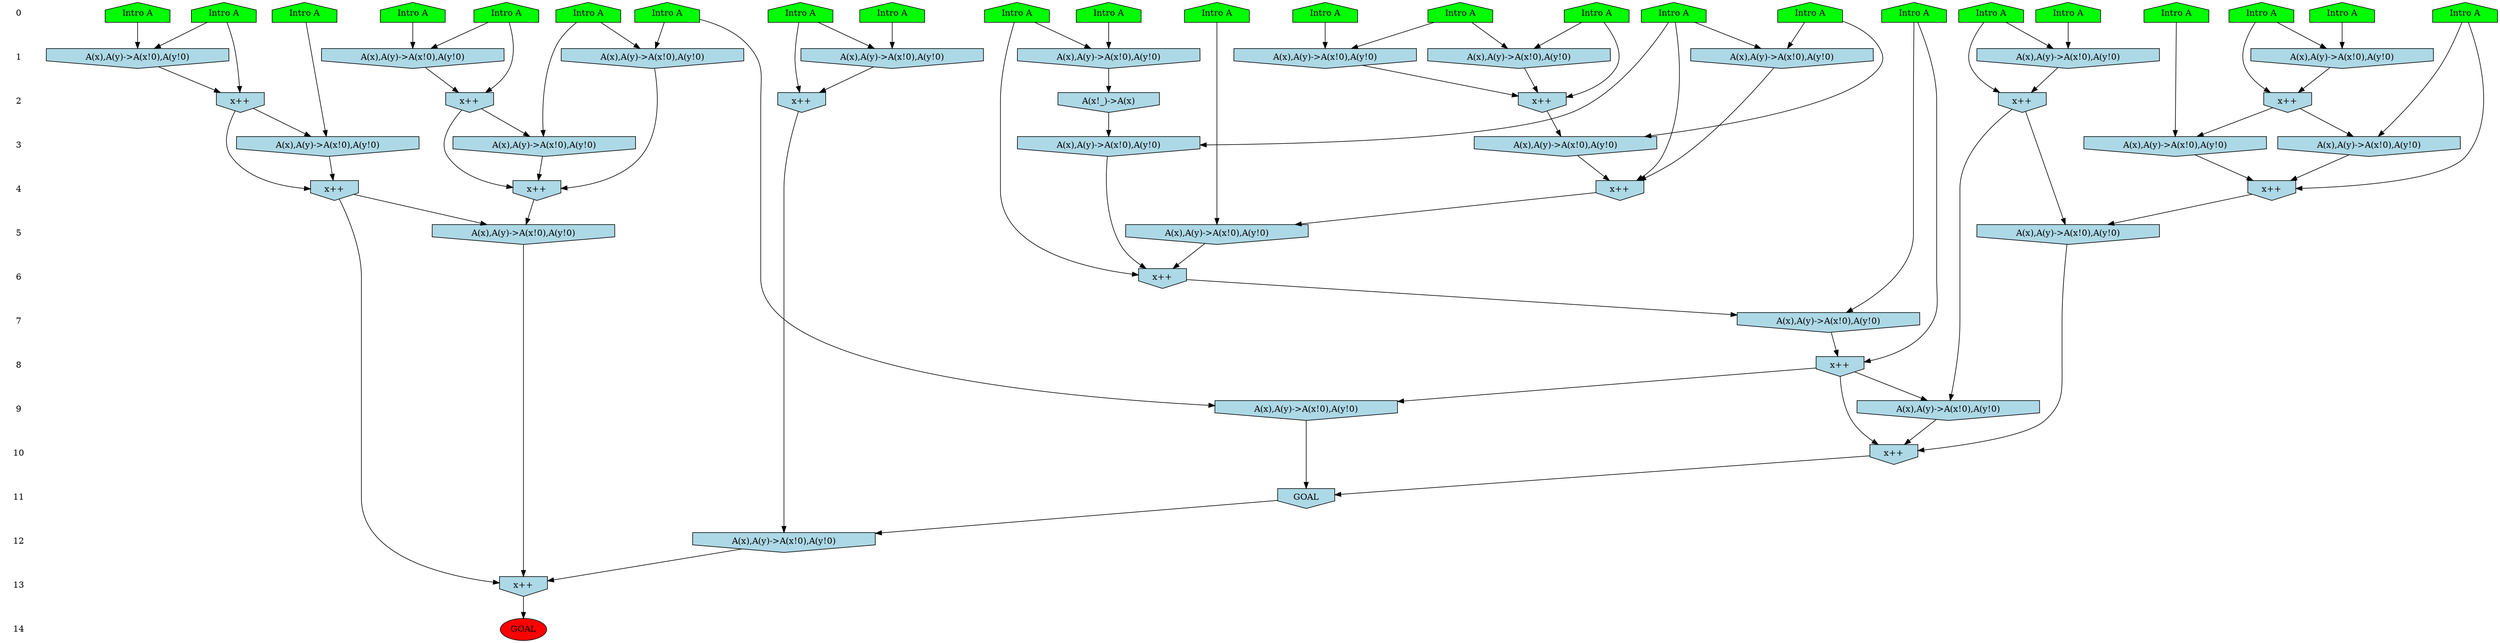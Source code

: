 /* Compression of 1 causal flows obtained in average at 2.569866E+00 t.u */
/* Compressed causal flows were: [783] */
digraph G{
 ranksep=.5 ; 
{ rank = same ; "0" [shape=plaintext] ; node_1 [label ="Intro A", shape=house, style=filled, fillcolor=green] ;
node_2 [label ="Intro A", shape=house, style=filled, fillcolor=green] ;
node_3 [label ="Intro A", shape=house, style=filled, fillcolor=green] ;
node_4 [label ="Intro A", shape=house, style=filled, fillcolor=green] ;
node_5 [label ="Intro A", shape=house, style=filled, fillcolor=green] ;
node_6 [label ="Intro A", shape=house, style=filled, fillcolor=green] ;
node_7 [label ="Intro A", shape=house, style=filled, fillcolor=green] ;
node_8 [label ="Intro A", shape=house, style=filled, fillcolor=green] ;
node_9 [label ="Intro A", shape=house, style=filled, fillcolor=green] ;
node_10 [label ="Intro A", shape=house, style=filled, fillcolor=green] ;
node_11 [label ="Intro A", shape=house, style=filled, fillcolor=green] ;
node_12 [label ="Intro A", shape=house, style=filled, fillcolor=green] ;
node_13 [label ="Intro A", shape=house, style=filled, fillcolor=green] ;
node_14 [label ="Intro A", shape=house, style=filled, fillcolor=green] ;
node_15 [label ="Intro A", shape=house, style=filled, fillcolor=green] ;
node_16 [label ="Intro A", shape=house, style=filled, fillcolor=green] ;
node_17 [label ="Intro A", shape=house, style=filled, fillcolor=green] ;
node_18 [label ="Intro A", shape=house, style=filled, fillcolor=green] ;
node_19 [label ="Intro A", shape=house, style=filled, fillcolor=green] ;
node_20 [label ="Intro A", shape=house, style=filled, fillcolor=green] ;
node_21 [label ="Intro A", shape=house, style=filled, fillcolor=green] ;
node_22 [label ="Intro A", shape=house, style=filled, fillcolor=green] ;
node_23 [label ="Intro A", shape=house, style=filled, fillcolor=green] ;
node_24 [label ="Intro A", shape=house, style=filled, fillcolor=green] ;
}
{ rank = same ; "1" [shape=plaintext] ; node_25 [label="A(x),A(y)->A(x!0),A(y!0)", shape=invhouse, style=filled, fillcolor = lightblue] ;
node_26 [label="A(x),A(y)->A(x!0),A(y!0)", shape=invhouse, style=filled, fillcolor = lightblue] ;
node_27 [label="A(x),A(y)->A(x!0),A(y!0)", shape=invhouse, style=filled, fillcolor = lightblue] ;
node_28 [label="A(x),A(y)->A(x!0),A(y!0)", shape=invhouse, style=filled, fillcolor = lightblue] ;
node_29 [label="A(x),A(y)->A(x!0),A(y!0)", shape=invhouse, style=filled, fillcolor = lightblue] ;
node_30 [label="A(x),A(y)->A(x!0),A(y!0)", shape=invhouse, style=filled, fillcolor = lightblue] ;
node_31 [label="A(x),A(y)->A(x!0),A(y!0)", shape=invhouse, style=filled, fillcolor = lightblue] ;
node_33 [label="A(x),A(y)->A(x!0),A(y!0)", shape=invhouse, style=filled, fillcolor = lightblue] ;
node_40 [label="A(x),A(y)->A(x!0),A(y!0)", shape=invhouse, style=filled, fillcolor = lightblue] ;
node_46 [label="A(x),A(y)->A(x!0),A(y!0)", shape=invhouse, style=filled, fillcolor = lightblue] ;
}
{ rank = same ; "2" [shape=plaintext] ; node_32 [label="A(x!_)->A(x)", shape=invhouse, style=filled, fillcolor = lightblue] ;
node_34 [label="x++", shape=invhouse, style=filled, fillcolor = lightblue] ;
node_35 [label="x++", shape=invhouse, style=filled, fillcolor = lightblue] ;
node_37 [label="x++", shape=invhouse, style=filled, fillcolor = lightblue] ;
node_39 [label="x++", shape=invhouse, style=filled, fillcolor = lightblue] ;
node_41 [label="x++", shape=invhouse, style=filled, fillcolor = lightblue] ;
node_47 [label="x++", shape=invhouse, style=filled, fillcolor = lightblue] ;
}
{ rank = same ; "3" [shape=plaintext] ; node_36 [label="A(x),A(y)->A(x!0),A(y!0)", shape=invhouse, style=filled, fillcolor = lightblue] ;
node_42 [label="A(x),A(y)->A(x!0),A(y!0)", shape=invhouse, style=filled, fillcolor = lightblue] ;
node_43 [label="A(x),A(y)->A(x!0),A(y!0)", shape=invhouse, style=filled, fillcolor = lightblue] ;
node_45 [label="A(x),A(y)->A(x!0),A(y!0)", shape=invhouse, style=filled, fillcolor = lightblue] ;
node_49 [label="A(x),A(y)->A(x!0),A(y!0)", shape=invhouse, style=filled, fillcolor = lightblue] ;
node_52 [label="A(x),A(y)->A(x!0),A(y!0)", shape=invhouse, style=filled, fillcolor = lightblue] ;
}
{ rank = same ; "4" [shape=plaintext] ; node_38 [label="x++", shape=invhouse, style=filled, fillcolor = lightblue] ;
node_48 [label="x++", shape=invhouse, style=filled, fillcolor = lightblue] ;
node_54 [label="x++", shape=invhouse, style=filled, fillcolor = lightblue] ;
node_59 [label="x++", shape=invhouse, style=filled, fillcolor = lightblue] ;
}
{ rank = same ; "5" [shape=plaintext] ; node_44 [label="A(x),A(y)->A(x!0),A(y!0)", shape=invhouse, style=filled, fillcolor = lightblue] ;
node_56 [label="A(x),A(y)->A(x!0),A(y!0)", shape=invhouse, style=filled, fillcolor = lightblue] ;
node_61 [label="A(x),A(y)->A(x!0),A(y!0)", shape=invhouse, style=filled, fillcolor = lightblue] ;
}
{ rank = same ; "6" [shape=plaintext] ; node_50 [label="x++", shape=invhouse, style=filled, fillcolor = lightblue] ;
}
{ rank = same ; "7" [shape=plaintext] ; node_51 [label="A(x),A(y)->A(x!0),A(y!0)", shape=invhouse, style=filled, fillcolor = lightblue] ;
}
{ rank = same ; "8" [shape=plaintext] ; node_53 [label="x++", shape=invhouse, style=filled, fillcolor = lightblue] ;
}
{ rank = same ; "9" [shape=plaintext] ; node_55 [label="A(x),A(y)->A(x!0),A(y!0)", shape=invhouse, style=filled, fillcolor = lightblue] ;
node_57 [label="A(x),A(y)->A(x!0),A(y!0)", shape=invhouse, style=filled, fillcolor = lightblue] ;
}
{ rank = same ; "10" [shape=plaintext] ; node_58 [label="x++", shape=invhouse, style=filled, fillcolor = lightblue] ;
}
{ rank = same ; "11" [shape=plaintext] ; node_60 [label="GOAL", shape=invhouse, style=filled, fillcolor = lightblue] ;
}
{ rank = same ; "12" [shape=plaintext] ; node_62 [label="A(x),A(y)->A(x!0),A(y!0)", shape=invhouse, style=filled, fillcolor = lightblue] ;
}
{ rank = same ; "13" [shape=plaintext] ; node_63 [label="x++", shape=invhouse, style=filled, fillcolor = lightblue] ;
}
{ rank = same ; "14" [shape=plaintext] ; node_64 [label ="GOAL", style=filled, fillcolor=red] ;
}
"0" -> "1" [style="invis"]; 
"1" -> "2" [style="invis"]; 
"2" -> "3" [style="invis"]; 
"3" -> "4" [style="invis"]; 
"4" -> "5" [style="invis"]; 
"5" -> "6" [style="invis"]; 
"6" -> "7" [style="invis"]; 
"7" -> "8" [style="invis"]; 
"8" -> "9" [style="invis"]; 
"9" -> "10" [style="invis"]; 
"10" -> "11" [style="invis"]; 
"11" -> "12" [style="invis"]; 
"12" -> "13" [style="invis"]; 
"13" -> "14" [style="invis"]; 
node_21 -> node_25
node_23 -> node_25
node_3 -> node_26
node_15 -> node_26
node_14 -> node_27
node_19 -> node_27
node_7 -> node_28
node_18 -> node_28
node_17 -> node_29
node_24 -> node_29
node_5 -> node_30
node_22 -> node_30
node_8 -> node_31
node_20 -> node_31
node_25 -> node_32
node_1 -> node_33
node_3 -> node_33
node_18 -> node_34
node_28 -> node_34
node_1 -> node_35
node_26 -> node_35
node_33 -> node_35
node_19 -> node_36
node_35 -> node_36
node_24 -> node_37
node_29 -> node_37
node_14 -> node_38
node_27 -> node_38
node_36 -> node_38
node_22 -> node_39
node_30 -> node_39
node_10 -> node_40
node_12 -> node_40
node_12 -> node_41
node_40 -> node_41
node_14 -> node_42
node_32 -> node_42
node_4 -> node_43
node_39 -> node_43
node_6 -> node_44
node_38 -> node_44
node_11 -> node_45
node_41 -> node_45
node_4 -> node_46
node_16 -> node_46
node_8 -> node_47
node_31 -> node_47
node_39 -> node_48
node_43 -> node_48
node_46 -> node_48
node_13 -> node_49
node_41 -> node_49
node_23 -> node_50
node_42 -> node_50
node_44 -> node_50
node_9 -> node_51
node_50 -> node_51
node_2 -> node_52
node_47 -> node_52
node_9 -> node_53
node_51 -> node_53
node_13 -> node_54
node_45 -> node_54
node_49 -> node_54
node_37 -> node_55
node_53 -> node_55
node_37 -> node_56
node_54 -> node_56
node_16 -> node_57
node_53 -> node_57
node_53 -> node_58
node_55 -> node_58
node_56 -> node_58
node_47 -> node_59
node_52 -> node_59
node_57 -> node_60
node_58 -> node_60
node_48 -> node_61
node_59 -> node_61
node_34 -> node_62
node_60 -> node_62
node_59 -> node_63
node_61 -> node_63
node_62 -> node_63
node_63 -> node_64
}
/*
 Dot generation time: 0.000227
*/